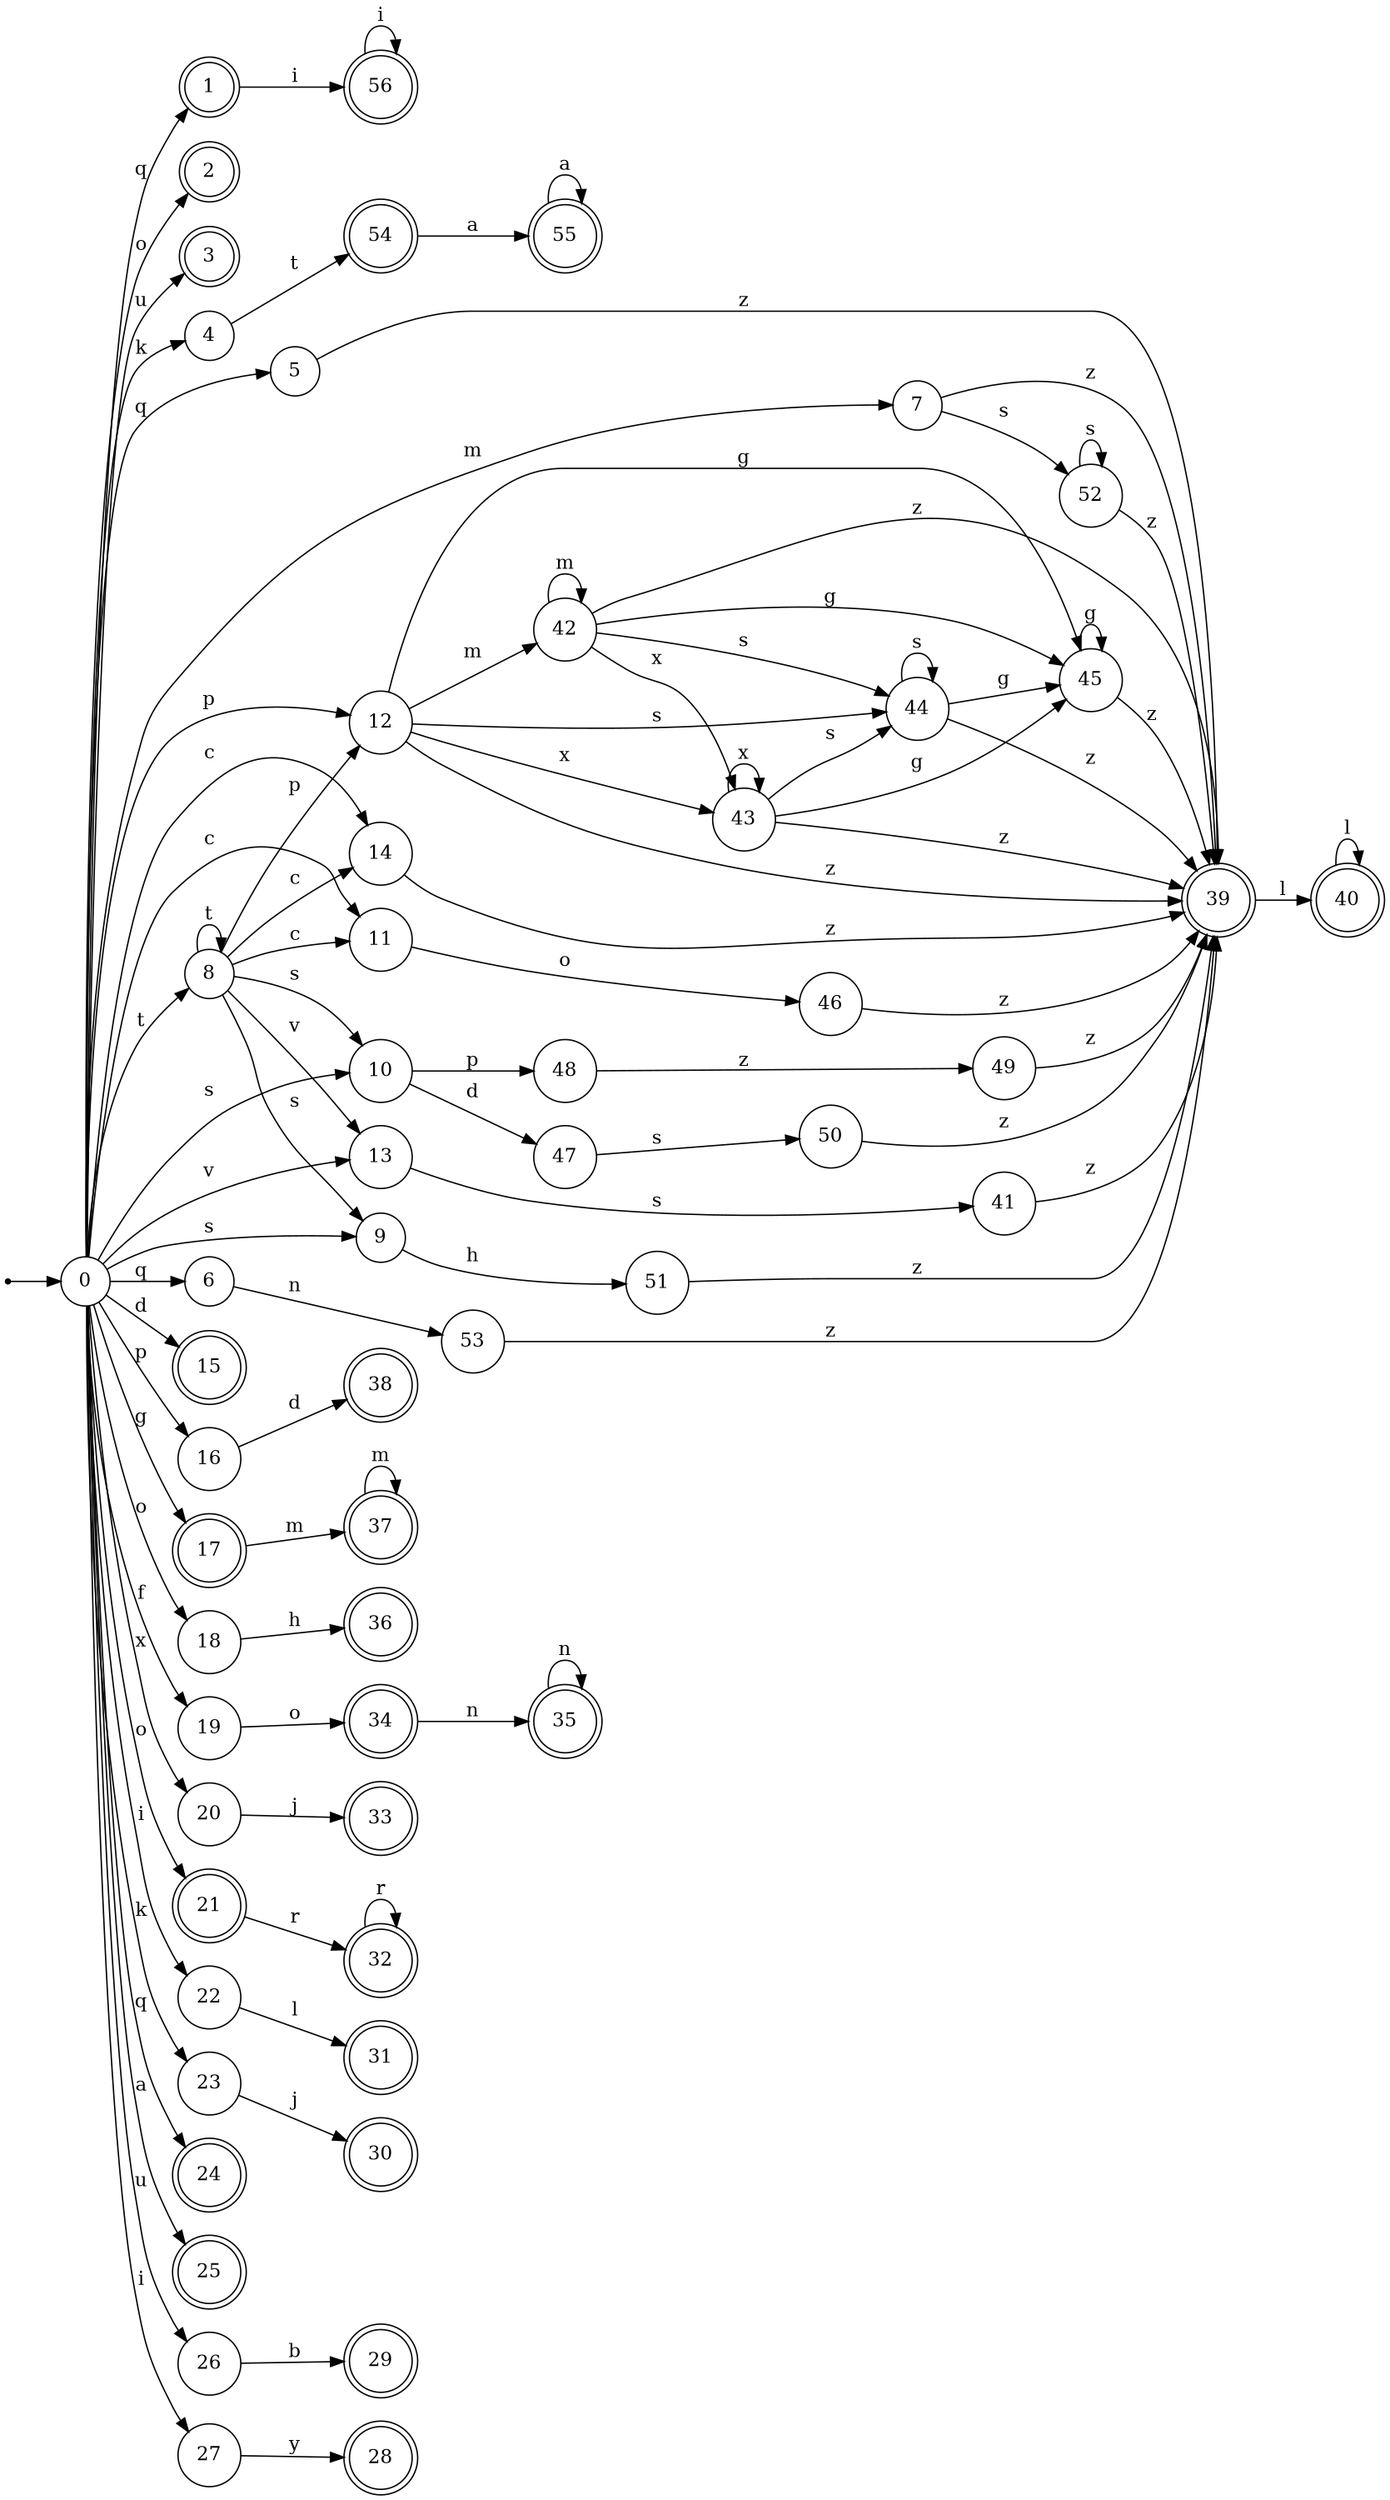 digraph finite_state_machine {
rankdir=LR;
size="20,20";
node [shape = point]; "dummy0"
node [shape = circle]; "0";
"dummy0" -> "0";
node [shape = doublecircle]; "1";node [shape = doublecircle]; "2";node [shape = doublecircle]; "3";node [shape = circle]; "4";
node [shape = circle]; "5";
node [shape = circle]; "6";
node [shape = circle]; "7";
node [shape = circle]; "8";
node [shape = circle]; "9";
node [shape = circle]; "10";
node [shape = circle]; "11";
node [shape = circle]; "12";
node [shape = circle]; "13";
node [shape = circle]; "14";
node [shape = doublecircle]; "15";node [shape = circle]; "16";
node [shape = doublecircle]; "17";node [shape = circle]; "18";
node [shape = circle]; "19";
node [shape = circle]; "20";
node [shape = doublecircle]; "21";node [shape = circle]; "22";
node [shape = circle]; "23";
node [shape = doublecircle]; "24";node [shape = doublecircle]; "25";node [shape = circle]; "26";
node [shape = circle]; "27";
node [shape = doublecircle]; "28";node [shape = doublecircle]; "29";node [shape = doublecircle]; "30";node [shape = doublecircle]; "31";node [shape = doublecircle]; "32";node [shape = doublecircle]; "33";node [shape = doublecircle]; "34";node [shape = doublecircle]; "35";node [shape = doublecircle]; "36";node [shape = doublecircle]; "37";node [shape = doublecircle]; "38";node [shape = doublecircle]; "39";node [shape = doublecircle]; "40";node [shape = circle]; "41";
node [shape = circle]; "42";
node [shape = circle]; "43";
node [shape = circle]; "44";
node [shape = circle]; "45";
node [shape = circle]; "46";
node [shape = circle]; "47";
node [shape = circle]; "48";
node [shape = circle]; "49";
node [shape = circle]; "50";
node [shape = circle]; "51";
node [shape = circle]; "52";
node [shape = circle]; "53";
node [shape = doublecircle]; "54";node [shape = doublecircle]; "55";node [shape = doublecircle]; "56";"0" -> "24" [label = "q"];
 "0" -> "1" [label = "q"];
 "0" -> "5" [label = "q"];
 "0" -> "6" [label = "q"];
 "0" -> "2" [label = "o"];
 "0" -> "18" [label = "o"];
 "0" -> "21" [label = "o"];
 "0" -> "26" [label = "u"];
 "0" -> "3" [label = "u"];
 "0" -> "4" [label = "k"];
 "0" -> "23" [label = "k"];
 "0" -> "7" [label = "m"];
 "0" -> "8" [label = "t"];
 "0" -> "9" [label = "s"];
 "0" -> "10" [label = "s"];
 "0" -> "11" [label = "c"];
 "0" -> "14" [label = "c"];
 "0" -> "16" [label = "p"];
 "0" -> "12" [label = "p"];
 "0" -> "13" [label = "v"];
 "0" -> "15" [label = "d"];
 "0" -> "17" [label = "g"];
 "0" -> "19" [label = "f"];
 "0" -> "20" [label = "x"];
 "0" -> "27" [label = "i"];
 "0" -> "22" [label = "i"];
 "0" -> "25" [label = "a"];
 "27" -> "28" [label = "y"];
 "26" -> "29" [label = "b"];
 "23" -> "30" [label = "j"];
 "22" -> "31" [label = "l"];
 "21" -> "32" [label = "r"];
 "32" -> "32" [label = "r"];
 "20" -> "33" [label = "j"];
 "19" -> "34" [label = "o"];
 "34" -> "35" [label = "n"];
 "35" -> "35" [label = "n"];
 "18" -> "36" [label = "h"];
 "17" -> "37" [label = "m"];
 "37" -> "37" [label = "m"];
 "16" -> "38" [label = "d"];
 "14" -> "39" [label = "z"];
 "39" -> "40" [label = "l"];
 "40" -> "40" [label = "l"];
 "13" -> "41" [label = "s"];
 "41" -> "39" [label = "z"];
 "12" -> "42" [label = "m"];
 "12" -> "43" [label = "x"];
 "12" -> "44" [label = "s"];
 "12" -> "45" [label = "g"];
 "12" -> "39" [label = "z"];
 "45" -> "45" [label = "g"];
 "45" -> "39" [label = "z"];
 "44" -> "44" [label = "s"];
 "44" -> "45" [label = "g"];
 "44" -> "39" [label = "z"];
 "43" -> "43" [label = "x"];
 "43" -> "44" [label = "s"];
 "43" -> "45" [label = "g"];
 "43" -> "39" [label = "z"];
 "42" -> "42" [label = "m"];
 "42" -> "43" [label = "x"];
 "42" -> "44" [label = "s"];
 "42" -> "45" [label = "g"];
 "42" -> "39" [label = "z"];
 "11" -> "46" [label = "o"];
 "46" -> "39" [label = "z"];
 "10" -> "47" [label = "d"];
 "10" -> "48" [label = "p"];
 "48" -> "49" [label = "z"];
 "49" -> "39" [label = "z"];
 "47" -> "50" [label = "s"];
 "50" -> "39" [label = "z"];
 "9" -> "51" [label = "h"];
 "51" -> "39" [label = "z"];
 "8" -> "8" [label = "t"];
 "8" -> "9" [label = "s"];
 "8" -> "10" [label = "s"];
 "8" -> "11" [label = "c"];
 "8" -> "14" [label = "c"];
 "8" -> "12" [label = "p"];
 "8" -> "13" [label = "v"];
 "7" -> "52" [label = "s"];
 "7" -> "39" [label = "z"];
 "52" -> "52" [label = "s"];
 "52" -> "39" [label = "z"];
 "6" -> "53" [label = "n"];
 "53" -> "39" [label = "z"];
 "5" -> "39" [label = "z"];
 "4" -> "54" [label = "t"];
 "54" -> "55" [label = "a"];
 "55" -> "55" [label = "a"];
 "1" -> "56" [label = "i"];
 "56" -> "56" [label = "i"];
 }
